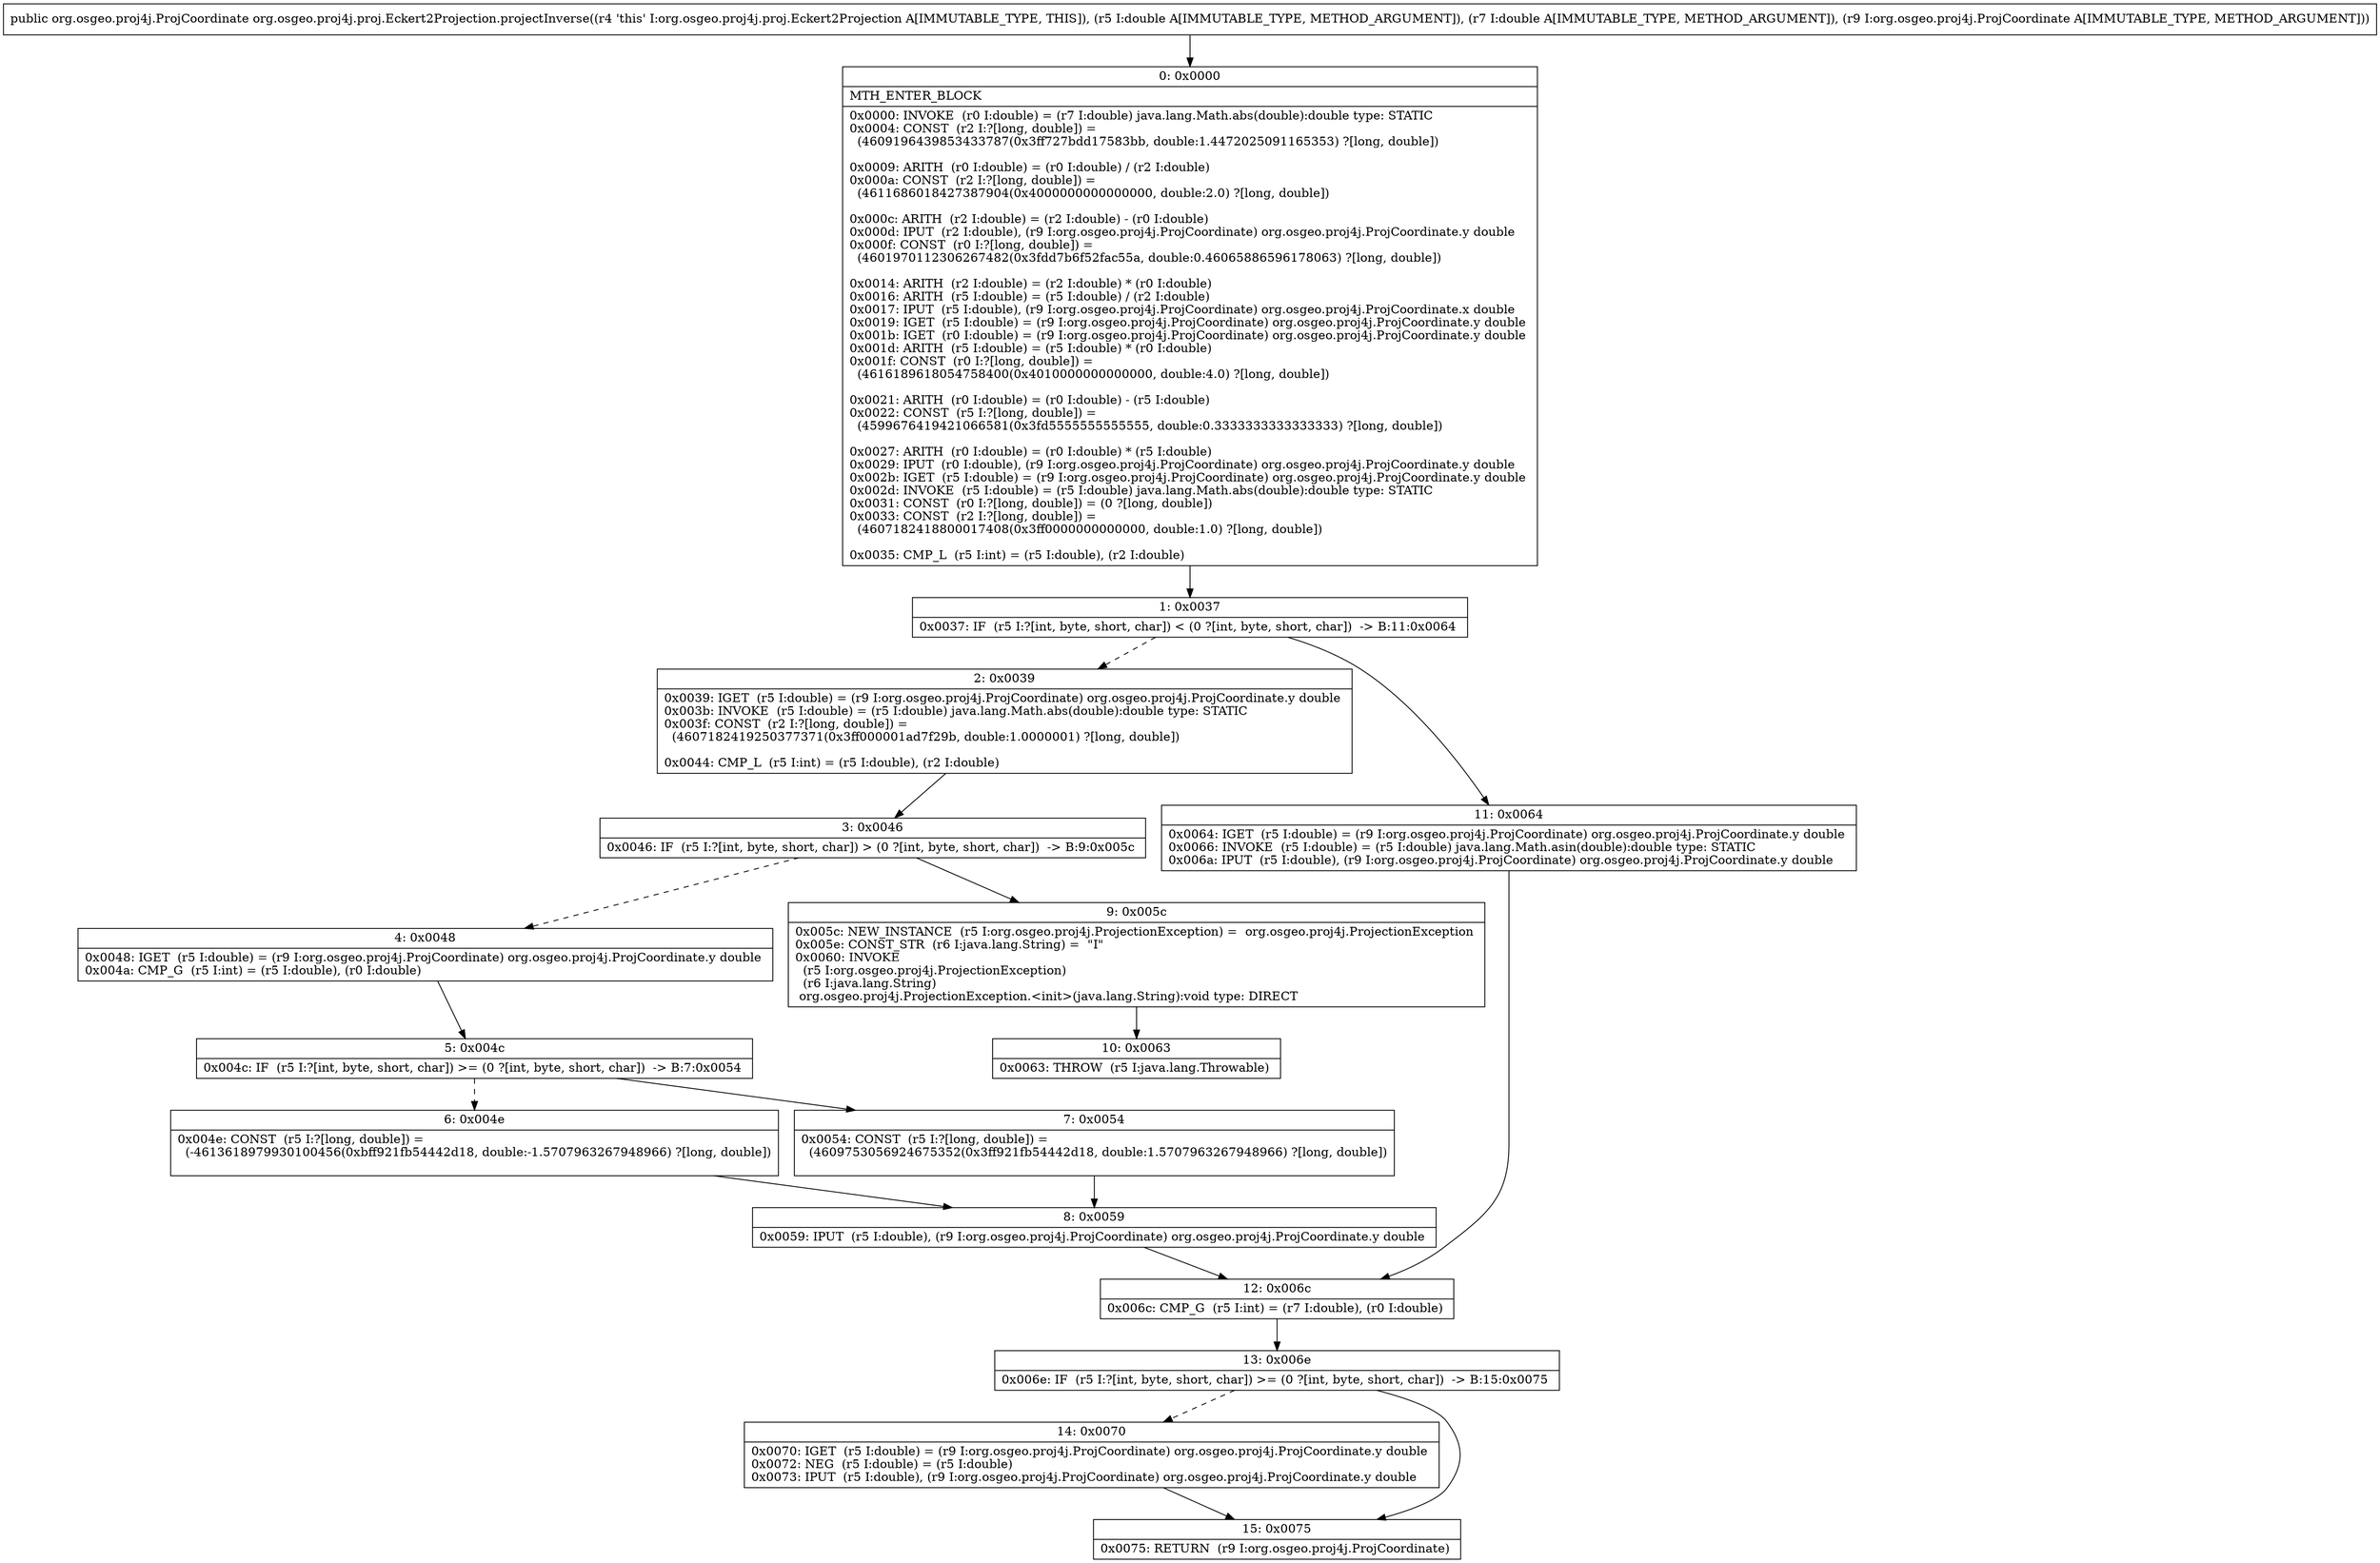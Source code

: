digraph "CFG fororg.osgeo.proj4j.proj.Eckert2Projection.projectInverse(DDLorg\/osgeo\/proj4j\/ProjCoordinate;)Lorg\/osgeo\/proj4j\/ProjCoordinate;" {
Node_0 [shape=record,label="{0\:\ 0x0000|MTH_ENTER_BLOCK\l|0x0000: INVOKE  (r0 I:double) = (r7 I:double) java.lang.Math.abs(double):double type: STATIC \l0x0004: CONST  (r2 I:?[long, double]) = \l  (4609196439853433787(0x3ff727bdd17583bb, double:1.4472025091165353) ?[long, double])\l \l0x0009: ARITH  (r0 I:double) = (r0 I:double) \/ (r2 I:double) \l0x000a: CONST  (r2 I:?[long, double]) = \l  (4611686018427387904(0x4000000000000000, double:2.0) ?[long, double])\l \l0x000c: ARITH  (r2 I:double) = (r2 I:double) \- (r0 I:double) \l0x000d: IPUT  (r2 I:double), (r9 I:org.osgeo.proj4j.ProjCoordinate) org.osgeo.proj4j.ProjCoordinate.y double \l0x000f: CONST  (r0 I:?[long, double]) = \l  (4601970112306267482(0x3fdd7b6f52fac55a, double:0.46065886596178063) ?[long, double])\l \l0x0014: ARITH  (r2 I:double) = (r2 I:double) * (r0 I:double) \l0x0016: ARITH  (r5 I:double) = (r5 I:double) \/ (r2 I:double) \l0x0017: IPUT  (r5 I:double), (r9 I:org.osgeo.proj4j.ProjCoordinate) org.osgeo.proj4j.ProjCoordinate.x double \l0x0019: IGET  (r5 I:double) = (r9 I:org.osgeo.proj4j.ProjCoordinate) org.osgeo.proj4j.ProjCoordinate.y double \l0x001b: IGET  (r0 I:double) = (r9 I:org.osgeo.proj4j.ProjCoordinate) org.osgeo.proj4j.ProjCoordinate.y double \l0x001d: ARITH  (r5 I:double) = (r5 I:double) * (r0 I:double) \l0x001f: CONST  (r0 I:?[long, double]) = \l  (4616189618054758400(0x4010000000000000, double:4.0) ?[long, double])\l \l0x0021: ARITH  (r0 I:double) = (r0 I:double) \- (r5 I:double) \l0x0022: CONST  (r5 I:?[long, double]) = \l  (4599676419421066581(0x3fd5555555555555, double:0.3333333333333333) ?[long, double])\l \l0x0027: ARITH  (r0 I:double) = (r0 I:double) * (r5 I:double) \l0x0029: IPUT  (r0 I:double), (r9 I:org.osgeo.proj4j.ProjCoordinate) org.osgeo.proj4j.ProjCoordinate.y double \l0x002b: IGET  (r5 I:double) = (r9 I:org.osgeo.proj4j.ProjCoordinate) org.osgeo.proj4j.ProjCoordinate.y double \l0x002d: INVOKE  (r5 I:double) = (r5 I:double) java.lang.Math.abs(double):double type: STATIC \l0x0031: CONST  (r0 I:?[long, double]) = (0 ?[long, double]) \l0x0033: CONST  (r2 I:?[long, double]) = \l  (4607182418800017408(0x3ff0000000000000, double:1.0) ?[long, double])\l \l0x0035: CMP_L  (r5 I:int) = (r5 I:double), (r2 I:double) \l}"];
Node_1 [shape=record,label="{1\:\ 0x0037|0x0037: IF  (r5 I:?[int, byte, short, char]) \< (0 ?[int, byte, short, char])  \-\> B:11:0x0064 \l}"];
Node_2 [shape=record,label="{2\:\ 0x0039|0x0039: IGET  (r5 I:double) = (r9 I:org.osgeo.proj4j.ProjCoordinate) org.osgeo.proj4j.ProjCoordinate.y double \l0x003b: INVOKE  (r5 I:double) = (r5 I:double) java.lang.Math.abs(double):double type: STATIC \l0x003f: CONST  (r2 I:?[long, double]) = \l  (4607182419250377371(0x3ff000001ad7f29b, double:1.0000001) ?[long, double])\l \l0x0044: CMP_L  (r5 I:int) = (r5 I:double), (r2 I:double) \l}"];
Node_3 [shape=record,label="{3\:\ 0x0046|0x0046: IF  (r5 I:?[int, byte, short, char]) \> (0 ?[int, byte, short, char])  \-\> B:9:0x005c \l}"];
Node_4 [shape=record,label="{4\:\ 0x0048|0x0048: IGET  (r5 I:double) = (r9 I:org.osgeo.proj4j.ProjCoordinate) org.osgeo.proj4j.ProjCoordinate.y double \l0x004a: CMP_G  (r5 I:int) = (r5 I:double), (r0 I:double) \l}"];
Node_5 [shape=record,label="{5\:\ 0x004c|0x004c: IF  (r5 I:?[int, byte, short, char]) \>= (0 ?[int, byte, short, char])  \-\> B:7:0x0054 \l}"];
Node_6 [shape=record,label="{6\:\ 0x004e|0x004e: CONST  (r5 I:?[long, double]) = \l  (\-4613618979930100456(0xbff921fb54442d18, double:\-1.5707963267948966) ?[long, double])\l \l}"];
Node_7 [shape=record,label="{7\:\ 0x0054|0x0054: CONST  (r5 I:?[long, double]) = \l  (4609753056924675352(0x3ff921fb54442d18, double:1.5707963267948966) ?[long, double])\l \l}"];
Node_8 [shape=record,label="{8\:\ 0x0059|0x0059: IPUT  (r5 I:double), (r9 I:org.osgeo.proj4j.ProjCoordinate) org.osgeo.proj4j.ProjCoordinate.y double \l}"];
Node_9 [shape=record,label="{9\:\ 0x005c|0x005c: NEW_INSTANCE  (r5 I:org.osgeo.proj4j.ProjectionException) =  org.osgeo.proj4j.ProjectionException \l0x005e: CONST_STR  (r6 I:java.lang.String) =  \"I\" \l0x0060: INVOKE  \l  (r5 I:org.osgeo.proj4j.ProjectionException)\l  (r6 I:java.lang.String)\l org.osgeo.proj4j.ProjectionException.\<init\>(java.lang.String):void type: DIRECT \l}"];
Node_10 [shape=record,label="{10\:\ 0x0063|0x0063: THROW  (r5 I:java.lang.Throwable) \l}"];
Node_11 [shape=record,label="{11\:\ 0x0064|0x0064: IGET  (r5 I:double) = (r9 I:org.osgeo.proj4j.ProjCoordinate) org.osgeo.proj4j.ProjCoordinate.y double \l0x0066: INVOKE  (r5 I:double) = (r5 I:double) java.lang.Math.asin(double):double type: STATIC \l0x006a: IPUT  (r5 I:double), (r9 I:org.osgeo.proj4j.ProjCoordinate) org.osgeo.proj4j.ProjCoordinate.y double \l}"];
Node_12 [shape=record,label="{12\:\ 0x006c|0x006c: CMP_G  (r5 I:int) = (r7 I:double), (r0 I:double) \l}"];
Node_13 [shape=record,label="{13\:\ 0x006e|0x006e: IF  (r5 I:?[int, byte, short, char]) \>= (0 ?[int, byte, short, char])  \-\> B:15:0x0075 \l}"];
Node_14 [shape=record,label="{14\:\ 0x0070|0x0070: IGET  (r5 I:double) = (r9 I:org.osgeo.proj4j.ProjCoordinate) org.osgeo.proj4j.ProjCoordinate.y double \l0x0072: NEG  (r5 I:double) = (r5 I:double) \l0x0073: IPUT  (r5 I:double), (r9 I:org.osgeo.proj4j.ProjCoordinate) org.osgeo.proj4j.ProjCoordinate.y double \l}"];
Node_15 [shape=record,label="{15\:\ 0x0075|0x0075: RETURN  (r9 I:org.osgeo.proj4j.ProjCoordinate) \l}"];
MethodNode[shape=record,label="{public org.osgeo.proj4j.ProjCoordinate org.osgeo.proj4j.proj.Eckert2Projection.projectInverse((r4 'this' I:org.osgeo.proj4j.proj.Eckert2Projection A[IMMUTABLE_TYPE, THIS]), (r5 I:double A[IMMUTABLE_TYPE, METHOD_ARGUMENT]), (r7 I:double A[IMMUTABLE_TYPE, METHOD_ARGUMENT]), (r9 I:org.osgeo.proj4j.ProjCoordinate A[IMMUTABLE_TYPE, METHOD_ARGUMENT])) }"];
MethodNode -> Node_0;
Node_0 -> Node_1;
Node_1 -> Node_2[style=dashed];
Node_1 -> Node_11;
Node_2 -> Node_3;
Node_3 -> Node_4[style=dashed];
Node_3 -> Node_9;
Node_4 -> Node_5;
Node_5 -> Node_6[style=dashed];
Node_5 -> Node_7;
Node_6 -> Node_8;
Node_7 -> Node_8;
Node_8 -> Node_12;
Node_9 -> Node_10;
Node_11 -> Node_12;
Node_12 -> Node_13;
Node_13 -> Node_14[style=dashed];
Node_13 -> Node_15;
Node_14 -> Node_15;
}

